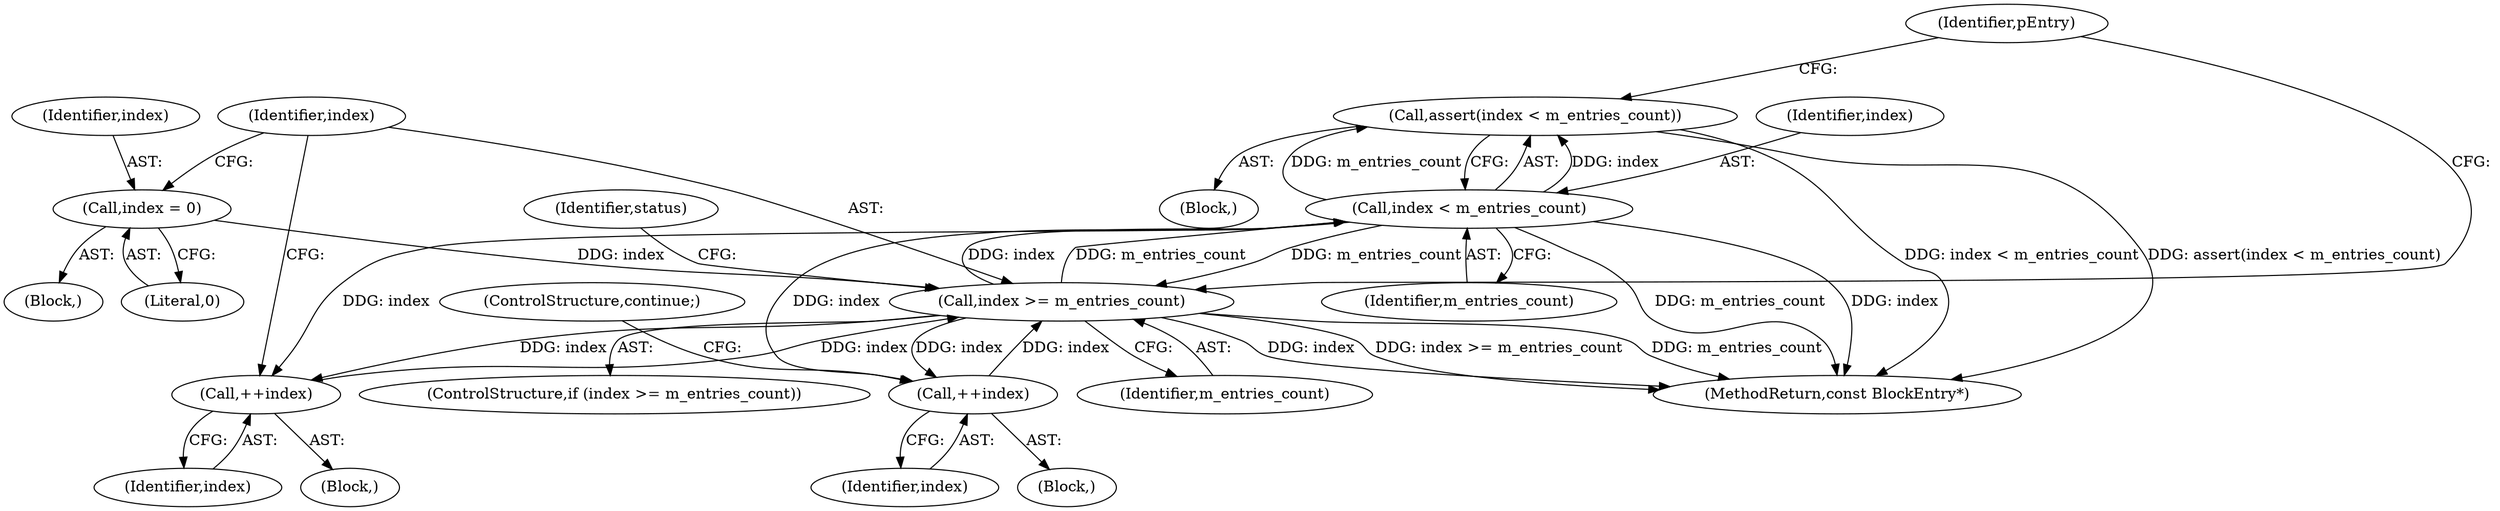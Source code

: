 digraph "0_Android_cc274e2abe8b2a6698a5c47d8aa4bb45f1f9538d_14@API" {
"1000158" [label="(Call,assert(index < m_entries_count))"];
"1000159" [label="(Call,index < m_entries_count)"];
"1000128" [label="(Call,index >= m_entries_count)"];
"1000226" [label="(Call,++index)"];
"1000122" [label="(Call,index = 0)"];
"1000182" [label="(Call,++index)"];
"1000227" [label="(Identifier,index)"];
"1000161" [label="(Identifier,m_entries_count)"];
"1000159" [label="(Call,index < m_entries_count)"];
"1000160" [label="(Identifier,index)"];
"1000183" [label="(Identifier,index)"];
"1000163" [label="(Identifier,pEntry)"];
"1000182" [label="(Call,++index)"];
"1000122" [label="(Call,index = 0)"];
"1000123" [label="(Identifier,index)"];
"1000127" [label="(ControlStructure,if (index >= m_entries_count))"];
"1000136" [label="(Identifier,status)"];
"1000228" [label="(MethodReturn,const BlockEntry*)"];
"1000158" [label="(Call,assert(index < m_entries_count))"];
"1000181" [label="(Block,)"];
"1000129" [label="(Identifier,index)"];
"1000126" [label="(Block,)"];
"1000124" [label="(Literal,0)"];
"1000184" [label="(ControlStructure,continue;)"];
"1000226" [label="(Call,++index)"];
"1000130" [label="(Identifier,m_entries_count)"];
"1000108" [label="(Block,)"];
"1000128" [label="(Call,index >= m_entries_count)"];
"1000131" [label="(Block,)"];
"1000158" -> "1000131"  [label="AST: "];
"1000158" -> "1000159"  [label="CFG: "];
"1000159" -> "1000158"  [label="AST: "];
"1000163" -> "1000158"  [label="CFG: "];
"1000158" -> "1000228"  [label="DDG: index < m_entries_count"];
"1000158" -> "1000228"  [label="DDG: assert(index < m_entries_count)"];
"1000159" -> "1000158"  [label="DDG: index"];
"1000159" -> "1000158"  [label="DDG: m_entries_count"];
"1000159" -> "1000161"  [label="CFG: "];
"1000160" -> "1000159"  [label="AST: "];
"1000161" -> "1000159"  [label="AST: "];
"1000159" -> "1000228"  [label="DDG: index"];
"1000159" -> "1000228"  [label="DDG: m_entries_count"];
"1000159" -> "1000128"  [label="DDG: m_entries_count"];
"1000128" -> "1000159"  [label="DDG: index"];
"1000128" -> "1000159"  [label="DDG: m_entries_count"];
"1000159" -> "1000182"  [label="DDG: index"];
"1000159" -> "1000226"  [label="DDG: index"];
"1000128" -> "1000127"  [label="AST: "];
"1000128" -> "1000130"  [label="CFG: "];
"1000129" -> "1000128"  [label="AST: "];
"1000130" -> "1000128"  [label="AST: "];
"1000136" -> "1000128"  [label="CFG: "];
"1000163" -> "1000128"  [label="CFG: "];
"1000128" -> "1000228"  [label="DDG: m_entries_count"];
"1000128" -> "1000228"  [label="DDG: index"];
"1000128" -> "1000228"  [label="DDG: index >= m_entries_count"];
"1000226" -> "1000128"  [label="DDG: index"];
"1000122" -> "1000128"  [label="DDG: index"];
"1000182" -> "1000128"  [label="DDG: index"];
"1000128" -> "1000182"  [label="DDG: index"];
"1000128" -> "1000226"  [label="DDG: index"];
"1000226" -> "1000126"  [label="AST: "];
"1000226" -> "1000227"  [label="CFG: "];
"1000227" -> "1000226"  [label="AST: "];
"1000129" -> "1000226"  [label="CFG: "];
"1000122" -> "1000108"  [label="AST: "];
"1000122" -> "1000124"  [label="CFG: "];
"1000123" -> "1000122"  [label="AST: "];
"1000124" -> "1000122"  [label="AST: "];
"1000129" -> "1000122"  [label="CFG: "];
"1000182" -> "1000181"  [label="AST: "];
"1000182" -> "1000183"  [label="CFG: "];
"1000183" -> "1000182"  [label="AST: "];
"1000184" -> "1000182"  [label="CFG: "];
}
